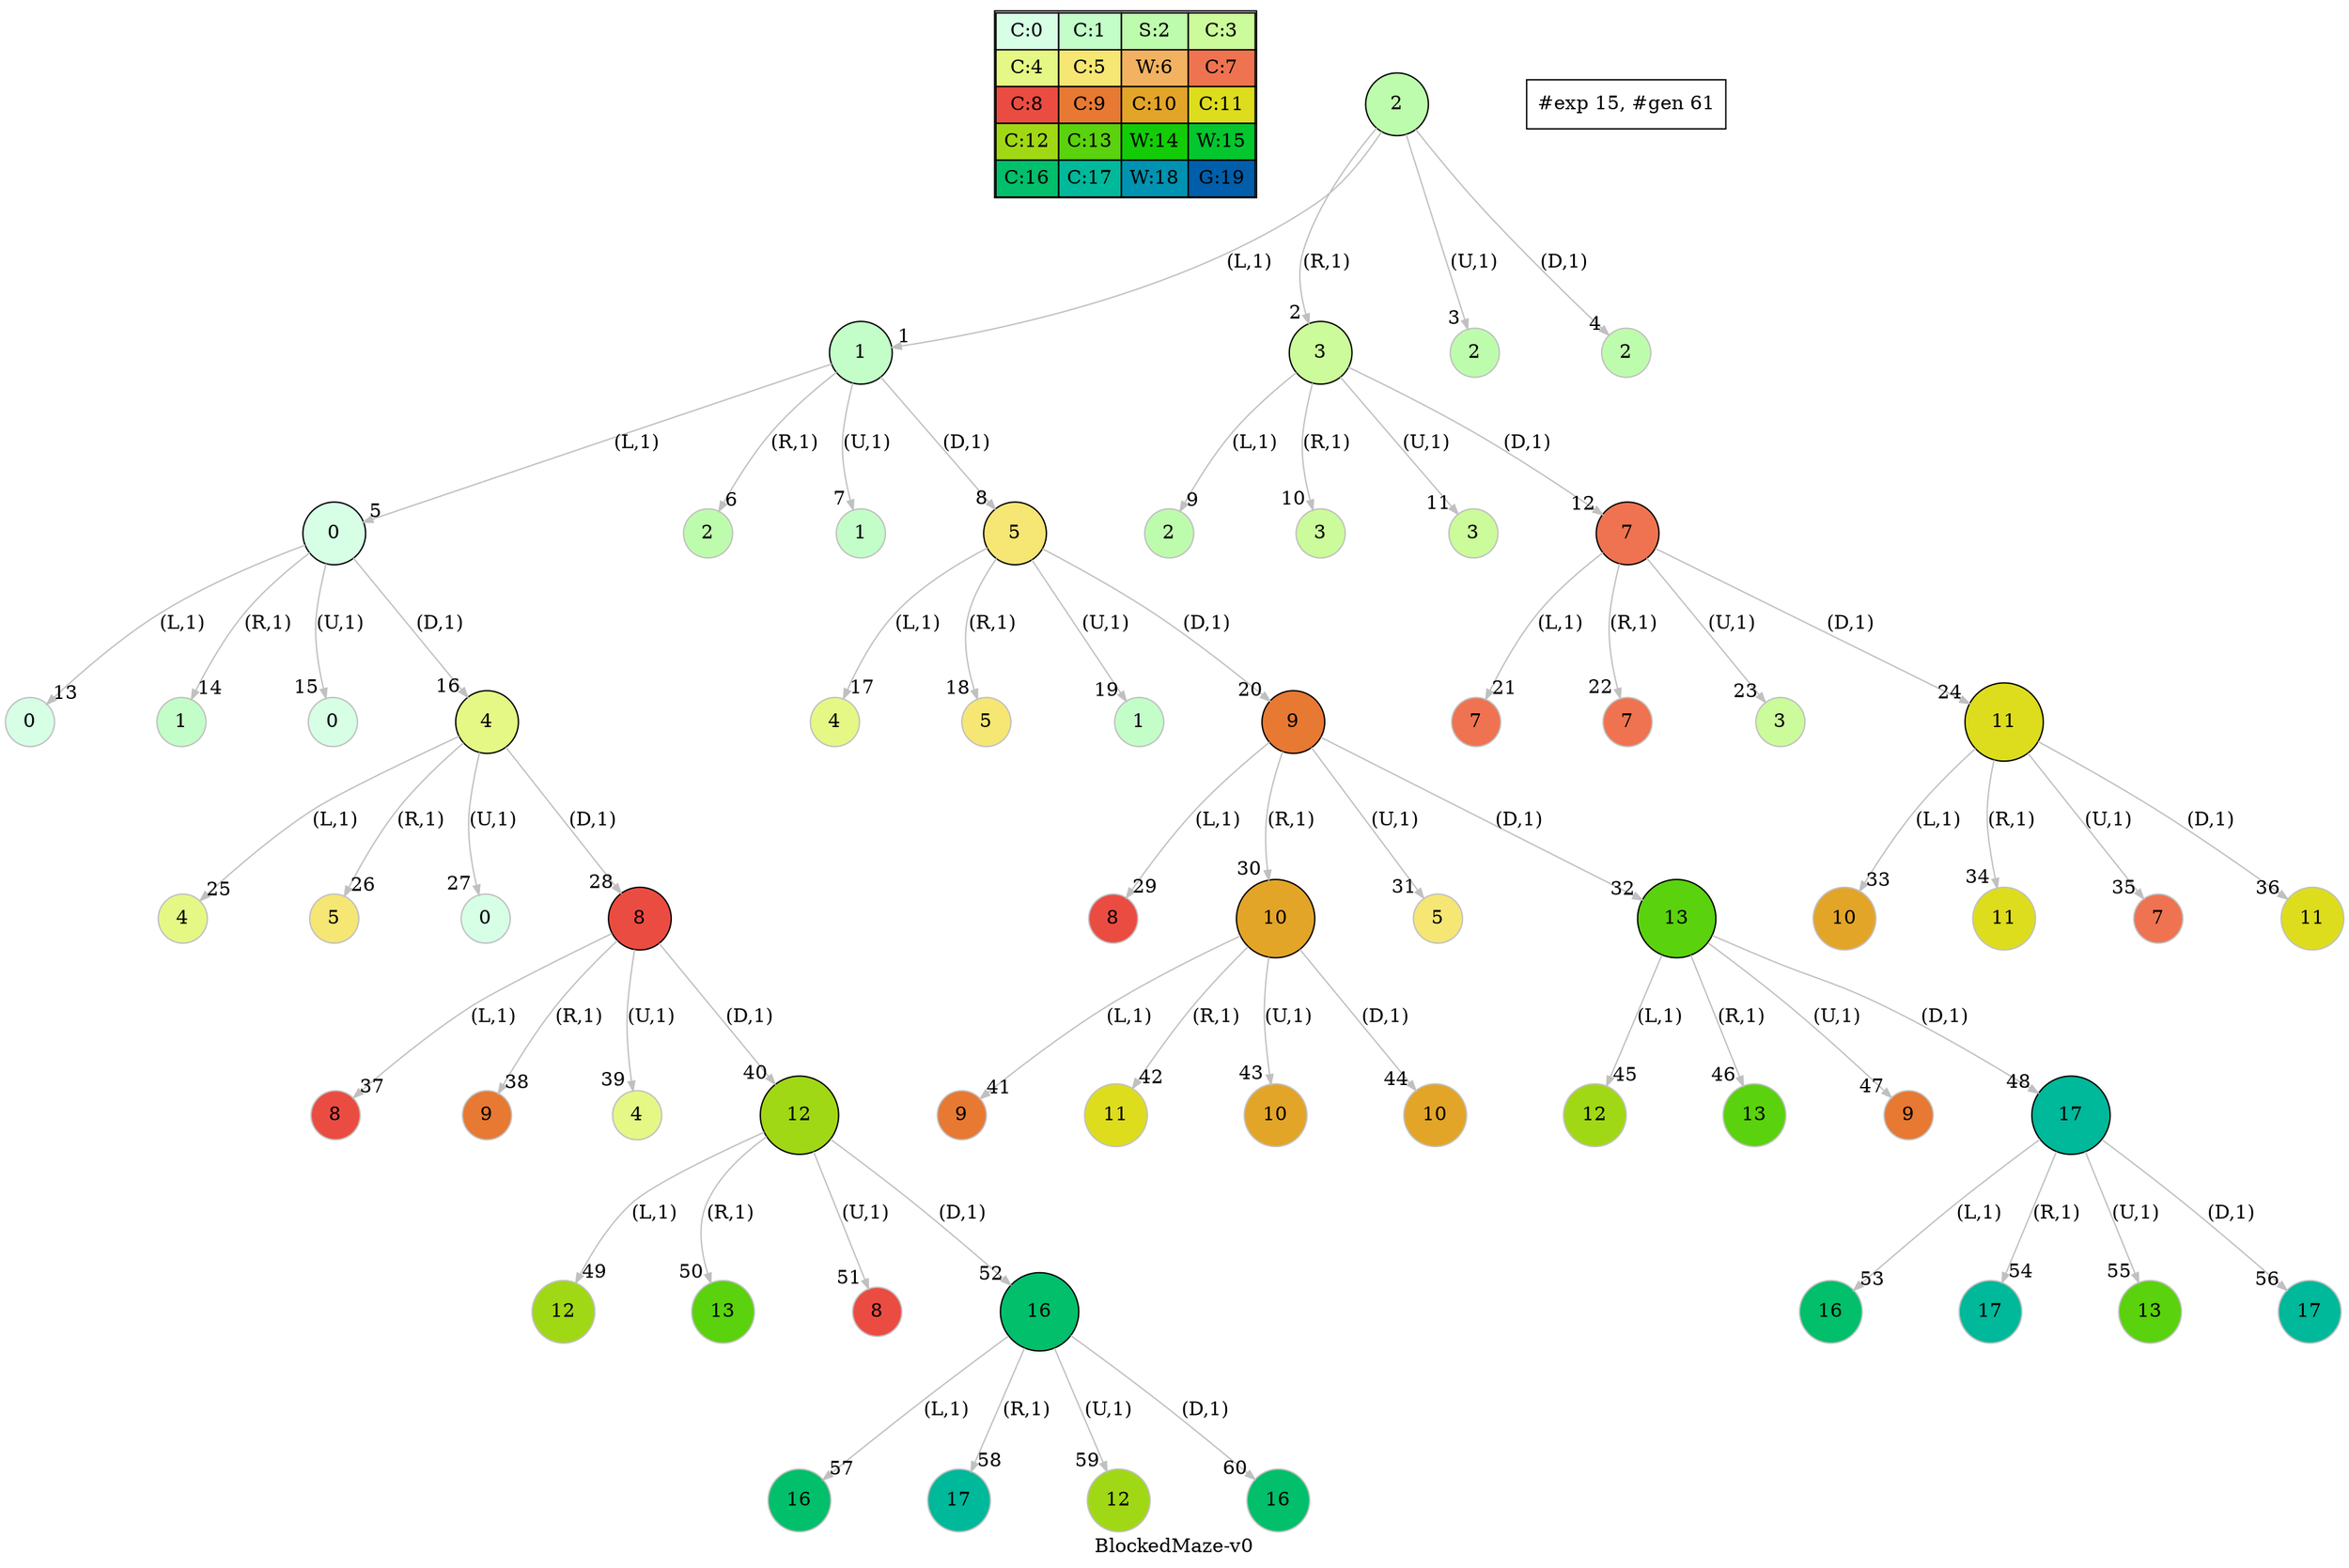 digraph BlockedMaze { label="BlockedMaze-v0" nodesep=1 ranksep=1 node [shape=circle] edge [arrowsize=0.7] 
subgraph MAP {label=Map;map [shape=plaintext label=<<table border="1" cellpadding="5" cellspacing="0" cellborder="1"><tr><td bgcolor="0.39803922 0.15947579 0.99679532 1.        ">C:0</td><td bgcolor="0.35098039 0.23194764 0.99315867 1.        ">C:1</td><td bgcolor="0.29607843 0.31486959 0.98720184 1.        ">S:2</td><td bgcolor="0.24901961 0.38410575 0.98063477 1.        ">C:3</td></tr><tr><td bgcolor="0.19411765 0.46220388 0.97128103 1.        ">C:4</td><td bgcolor="0.14705882 0.52643216 0.96182564 1.        ">C:5</td><td bgcolor="0.09215686 0.59770746 0.94913494 1.        ">W:6</td><td bgcolor="0.0372549  0.66454018 0.93467977 1.        ">C:7</td></tr><tr><td bgcolor="0.00980392 0.71791192 0.92090552 1.        ">C:8</td><td bgcolor="0.06470588 0.77520398 0.9032472  1.        ">C:9</td><td bgcolor="0.11176471 0.81974048 0.88677369 1.        ">C:10</td><td bgcolor="0.16666667 0.8660254  0.8660254  1.        ">C:11</td></tr><tr><td bgcolor="0.21372549 0.9005867  0.84695821 1.        ">C:12</td><td bgcolor="0.26862745 0.93467977 0.82325295 1.        ">C:13</td><td bgcolor="0.32352941 0.96182564 0.79801723 1.        ">W:14</td><td bgcolor="0.37058824 0.97940977 0.77520398 1.        ">W:15</td></tr><tr><td bgcolor="0.4254902  0.99315867 0.74725253 1.        ">C:16</td><td bgcolor="0.47254902 0.99907048 0.72218645 1.        ">C:17</td><td bgcolor="0.52745098 0.99907048 0.69169844 1.        ">W:18</td><td bgcolor="0.5745098  0.99315867 0.66454018 1.        ">G:19</td></tr></table>>]} 
"0_2" [label=2 style=filled color=grey fillcolor="0.29607843 0.31486959 0.98720184 1.        " ];  
"0_2" [label=" 2 " style=filled color=black fillcolor="0.29607843 0.31486959 0.98720184 1.        " ];  "0_2.1-0" [label=1 style=filled color=grey fillcolor="0.35098039 0.23194764 0.99315867 1.        " ];   "0_2" -> "0_2.1-0" [label="(L,1)" headlabel=" 1 " color=grey ]; 
"0_2.3-1" [label=3 style=filled color=grey fillcolor="0.24901961 0.38410575 0.98063477 1.        " ];   "0_2" -> "0_2.3-1" [label="(R,1)" headlabel=" 2 " color=grey ]; 
"0_2.2-2" [label=2 style=filled color=grey fillcolor="0.29607843 0.31486959 0.98720184 1.        " ];   "0_2" -> "0_2.2-2" [label="(U,1)" headlabel=" 3 " color=grey ]; 
"0_2.2-3" [label=2 style=filled color=grey fillcolor="0.29607843 0.31486959 0.98720184 1.        " ];   "0_2" -> "0_2.2-3" [label="(D,1)" headlabel=" 4 " color=grey ]; 
"0_2.1-0" [label=" 1 " style=filled color=black fillcolor="0.35098039 0.23194764 0.99315867 1.        " ];  "0_2.1.0-0" [label=0 style=filled color=grey fillcolor="0.39803922 0.15947579 0.99679532 1.        " ];   "0_2.1-0" -> "0_2.1.0-0" [label="(L,1)" headlabel=" 5 " color=grey ]; 
"0_2.1.2-1" [label=2 style=filled color=grey fillcolor="0.29607843 0.31486959 0.98720184 1.        " ];   "0_2.1-0" -> "0_2.1.2-1" [label="(R,1)" headlabel=" 6 " color=grey ]; 
"0_2.1.1-2" [label=1 style=filled color=grey fillcolor="0.35098039 0.23194764 0.99315867 1.        " ];   "0_2.1-0" -> "0_2.1.1-2" [label="(U,1)" headlabel=" 7 " color=grey ]; 
"0_2.1.5-3" [label=5 style=filled color=grey fillcolor="0.14705882 0.52643216 0.96182564 1.        " ];   "0_2.1-0" -> "0_2.1.5-3" [label="(D,1)" headlabel=" 8 " color=grey ]; 
"0_2.3-1" [label=" 3 " style=filled color=black fillcolor="0.24901961 0.38410575 0.98063477 1.        " ];  "0_2.3.2-0" [label=2 style=filled color=grey fillcolor="0.29607843 0.31486959 0.98720184 1.        " ];   "0_2.3-1" -> "0_2.3.2-0" [label="(L,1)" headlabel=" 9 " color=grey ]; 
"0_2.3.3-1" [label=3 style=filled color=grey fillcolor="0.24901961 0.38410575 0.98063477 1.        " ];   "0_2.3-1" -> "0_2.3.3-1" [label="(R,1)" headlabel=" 10 " color=grey ]; 
"0_2.3.3-2" [label=3 style=filled color=grey fillcolor="0.24901961 0.38410575 0.98063477 1.        " ];   "0_2.3-1" -> "0_2.3.3-2" [label="(U,1)" headlabel=" 11 " color=grey ]; 
"0_2.3.7-3" [label=7 style=filled color=grey fillcolor="0.0372549  0.66454018 0.93467977 1.        " ];   "0_2.3-1" -> "0_2.3.7-3" [label="(D,1)" headlabel=" 12 " color=grey ]; 
"0_2.1.0-0" [label=" 0 " style=filled color=black fillcolor="0.39803922 0.15947579 0.99679532 1.        " ];  "0_2.1.0.0-0" [label=0 style=filled color=grey fillcolor="0.39803922 0.15947579 0.99679532 1.        " ];   "0_2.1.0-0" -> "0_2.1.0.0-0" [label="(L,1)" headlabel=" 13 " color=grey ]; 
"0_2.1.0.1-1" [label=1 style=filled color=grey fillcolor="0.35098039 0.23194764 0.99315867 1.        " ];   "0_2.1.0-0" -> "0_2.1.0.1-1" [label="(R,1)" headlabel=" 14 " color=grey ]; 
"0_2.1.0.0-2" [label=0 style=filled color=grey fillcolor="0.39803922 0.15947579 0.99679532 1.        " ];   "0_2.1.0-0" -> "0_2.1.0.0-2" [label="(U,1)" headlabel=" 15 " color=grey ]; 
"0_2.1.0.4-3" [label=4 style=filled color=grey fillcolor="0.19411765 0.46220388 0.97128103 1.        " ];   "0_2.1.0-0" -> "0_2.1.0.4-3" [label="(D,1)" headlabel=" 16 " color=grey ]; 
"0_2.1.5-3" [label=" 5 " style=filled color=black fillcolor="0.14705882 0.52643216 0.96182564 1.        " ];  "0_2.1.5.4-0" [label=4 style=filled color=grey fillcolor="0.19411765 0.46220388 0.97128103 1.        " ];   "0_2.1.5-3" -> "0_2.1.5.4-0" [label="(L,1)" headlabel=" 17 " color=grey ]; 
"0_2.1.5.5-1" [label=5 style=filled color=grey fillcolor="0.14705882 0.52643216 0.96182564 1.        " ];   "0_2.1.5-3" -> "0_2.1.5.5-1" [label="(R,1)" headlabel=" 18 " color=grey ]; 
"0_2.1.5.1-2" [label=1 style=filled color=grey fillcolor="0.35098039 0.23194764 0.99315867 1.        " ];   "0_2.1.5-3" -> "0_2.1.5.1-2" [label="(U,1)" headlabel=" 19 " color=grey ]; 
"0_2.1.5.9-3" [label=9 style=filled color=grey fillcolor="0.06470588 0.77520398 0.9032472  1.        " ];   "0_2.1.5-3" -> "0_2.1.5.9-3" [label="(D,1)" headlabel=" 20 " color=grey ]; 
"0_2.3.7-3" [label=" 7 " style=filled color=black fillcolor="0.0372549  0.66454018 0.93467977 1.        " ];  "0_2.3.7.7-0" [label=7 style=filled color=grey fillcolor="0.0372549  0.66454018 0.93467977 1.        " ];   "0_2.3.7-3" -> "0_2.3.7.7-0" [label="(L,1)" headlabel=" 21 " color=grey ]; 
"0_2.3.7.7-1" [label=7 style=filled color=grey fillcolor="0.0372549  0.66454018 0.93467977 1.        " ];   "0_2.3.7-3" -> "0_2.3.7.7-1" [label="(R,1)" headlabel=" 22 " color=grey ]; 
"0_2.3.7.3-2" [label=3 style=filled color=grey fillcolor="0.24901961 0.38410575 0.98063477 1.        " ];   "0_2.3.7-3" -> "0_2.3.7.3-2" [label="(U,1)" headlabel=" 23 " color=grey ]; 
"0_2.3.7.11-3" [label=11 style=filled color=grey fillcolor="0.16666667 0.8660254  0.8660254  1.        " ];   "0_2.3.7-3" -> "0_2.3.7.11-3" [label="(D,1)" headlabel=" 24 " color=grey ]; 
"0_2.1.0.4-3" [label=" 4 " style=filled color=black fillcolor="0.19411765 0.46220388 0.97128103 1.        " ];  "0_2.1.0.4.4-0" [label=4 style=filled color=grey fillcolor="0.19411765 0.46220388 0.97128103 1.        " ];   "0_2.1.0.4-3" -> "0_2.1.0.4.4-0" [label="(L,1)" headlabel=" 25 " color=grey ]; 
"0_2.1.0.4.5-1" [label=5 style=filled color=grey fillcolor="0.14705882 0.52643216 0.96182564 1.        " ];   "0_2.1.0.4-3" -> "0_2.1.0.4.5-1" [label="(R,1)" headlabel=" 26 " color=grey ]; 
"0_2.1.0.4.0-2" [label=0 style=filled color=grey fillcolor="0.39803922 0.15947579 0.99679532 1.        " ];   "0_2.1.0.4-3" -> "0_2.1.0.4.0-2" [label="(U,1)" headlabel=" 27 " color=grey ]; 
"0_2.1.0.4.8-3" [label=8 style=filled color=grey fillcolor="0.00980392 0.71791192 0.92090552 1.        " ];   "0_2.1.0.4-3" -> "0_2.1.0.4.8-3" [label="(D,1)" headlabel=" 28 " color=grey ]; 
"0_2.1.5.9-3" [label=" 9 " style=filled color=black fillcolor="0.06470588 0.77520398 0.9032472  1.        " ];  "0_2.1.5.9.8-0" [label=8 style=filled color=grey fillcolor="0.00980392 0.71791192 0.92090552 1.        " ];   "0_2.1.5.9-3" -> "0_2.1.5.9.8-0" [label="(L,1)" headlabel=" 29 " color=grey ]; 
"0_2.1.5.9.10-1" [label=10 style=filled color=grey fillcolor="0.11176471 0.81974048 0.88677369 1.        " ];   "0_2.1.5.9-3" -> "0_2.1.5.9.10-1" [label="(R,1)" headlabel=" 30 " color=grey ]; 
"0_2.1.5.9.5-2" [label=5 style=filled color=grey fillcolor="0.14705882 0.52643216 0.96182564 1.        " ];   "0_2.1.5.9-3" -> "0_2.1.5.9.5-2" [label="(U,1)" headlabel=" 31 " color=grey ]; 
"0_2.1.5.9.13-3" [label=13 style=filled color=grey fillcolor="0.26862745 0.93467977 0.82325295 1.        " ];   "0_2.1.5.9-3" -> "0_2.1.5.9.13-3" [label="(D,1)" headlabel=" 32 " color=grey ]; 
"0_2.3.7.11-3" [label=" 11 " style=filled color=black fillcolor="0.16666667 0.8660254  0.8660254  1.        " ];  "0_2.3.7.11.10-0" [label=10 style=filled color=grey fillcolor="0.11176471 0.81974048 0.88677369 1.        " ];   "0_2.3.7.11-3" -> "0_2.3.7.11.10-0" [label="(L,1)" headlabel=" 33 " color=grey ]; 
"0_2.3.7.11.11-1" [label=11 style=filled color=grey fillcolor="0.16666667 0.8660254  0.8660254  1.        " ];   "0_2.3.7.11-3" -> "0_2.3.7.11.11-1" [label="(R,1)" headlabel=" 34 " color=grey ]; 
"0_2.3.7.11.7-2" [label=7 style=filled color=grey fillcolor="0.0372549  0.66454018 0.93467977 1.        " ];   "0_2.3.7.11-3" -> "0_2.3.7.11.7-2" [label="(U,1)" headlabel=" 35 " color=grey ]; 
"0_2.3.7.11.11-3" [label=11 style=filled color=grey fillcolor="0.16666667 0.8660254  0.8660254  1.        " ];   "0_2.3.7.11-3" -> "0_2.3.7.11.11-3" [label="(D,1)" headlabel=" 36 " color=grey ]; 
"0_2.1.0.4.8-3" [label=" 8 " style=filled color=black fillcolor="0.00980392 0.71791192 0.92090552 1.        " ];  "0_2.1.0.4.8.8-0" [label=8 style=filled color=grey fillcolor="0.00980392 0.71791192 0.92090552 1.        " ];   "0_2.1.0.4.8-3" -> "0_2.1.0.4.8.8-0" [label="(L,1)" headlabel=" 37 " color=grey ]; 
"0_2.1.0.4.8.9-1" [label=9 style=filled color=grey fillcolor="0.06470588 0.77520398 0.9032472  1.        " ];   "0_2.1.0.4.8-3" -> "0_2.1.0.4.8.9-1" [label="(R,1)" headlabel=" 38 " color=grey ]; 
"0_2.1.0.4.8.4-2" [label=4 style=filled color=grey fillcolor="0.19411765 0.46220388 0.97128103 1.        " ];   "0_2.1.0.4.8-3" -> "0_2.1.0.4.8.4-2" [label="(U,1)" headlabel=" 39 " color=grey ]; 
"0_2.1.0.4.8.12-3" [label=12 style=filled color=grey fillcolor="0.21372549 0.9005867  0.84695821 1.        " ];   "0_2.1.0.4.8-3" -> "0_2.1.0.4.8.12-3" [label="(D,1)" headlabel=" 40 " color=grey ]; 
"0_2.1.5.9.10-1" [label=" 10 " style=filled color=black fillcolor="0.11176471 0.81974048 0.88677369 1.        " ];  "0_2.1.5.9.10.9-0" [label=9 style=filled color=grey fillcolor="0.06470588 0.77520398 0.9032472  1.        " ];   "0_2.1.5.9.10-1" -> "0_2.1.5.9.10.9-0" [label="(L,1)" headlabel=" 41 " color=grey ]; 
"0_2.1.5.9.10.11-1" [label=11 style=filled color=grey fillcolor="0.16666667 0.8660254  0.8660254  1.        " ];   "0_2.1.5.9.10-1" -> "0_2.1.5.9.10.11-1" [label="(R,1)" headlabel=" 42 " color=grey ]; 
"0_2.1.5.9.10.10-2" [label=10 style=filled color=grey fillcolor="0.11176471 0.81974048 0.88677369 1.        " ];   "0_2.1.5.9.10-1" -> "0_2.1.5.9.10.10-2" [label="(U,1)" headlabel=" 43 " color=grey ]; 
"0_2.1.5.9.10.10-3" [label=10 style=filled color=grey fillcolor="0.11176471 0.81974048 0.88677369 1.        " ];   "0_2.1.5.9.10-1" -> "0_2.1.5.9.10.10-3" [label="(D,1)" headlabel=" 44 " color=grey ]; 
"0_2.1.5.9.13-3" [label=" 13 " style=filled color=black fillcolor="0.26862745 0.93467977 0.82325295 1.        " ];  "0_2.1.5.9.13.12-0" [label=12 style=filled color=grey fillcolor="0.21372549 0.9005867  0.84695821 1.        " ];   "0_2.1.5.9.13-3" -> "0_2.1.5.9.13.12-0" [label="(L,1)" headlabel=" 45 " color=grey ]; 
"0_2.1.5.9.13.13-1" [label=13 style=filled color=grey fillcolor="0.26862745 0.93467977 0.82325295 1.        " ];   "0_2.1.5.9.13-3" -> "0_2.1.5.9.13.13-1" [label="(R,1)" headlabel=" 46 " color=grey ]; 
"0_2.1.5.9.13.9-2" [label=9 style=filled color=grey fillcolor="0.06470588 0.77520398 0.9032472  1.        " ];   "0_2.1.5.9.13-3" -> "0_2.1.5.9.13.9-2" [label="(U,1)" headlabel=" 47 " color=grey ]; 
"0_2.1.5.9.13.17-3" [label=17 style=filled color=grey fillcolor="0.47254902 0.99907048 0.72218645 1.        " ];   "0_2.1.5.9.13-3" -> "0_2.1.5.9.13.17-3" [label="(D,1)" headlabel=" 48 " color=grey ]; 
"0_2.1.0.4.8.12-3" [label=" 12 " style=filled color=black fillcolor="0.21372549 0.9005867  0.84695821 1.        " ];  "0_2.1.0.4.8.12.12-0" [label=12 style=filled color=grey fillcolor="0.21372549 0.9005867  0.84695821 1.        " ];   "0_2.1.0.4.8.12-3" -> "0_2.1.0.4.8.12.12-0" [label="(L,1)" headlabel=" 49 " color=grey ]; 
"0_2.1.0.4.8.12.13-1" [label=13 style=filled color=grey fillcolor="0.26862745 0.93467977 0.82325295 1.        " ];   "0_2.1.0.4.8.12-3" -> "0_2.1.0.4.8.12.13-1" [label="(R,1)" headlabel=" 50 " color=grey ]; 
"0_2.1.0.4.8.12.8-2" [label=8 style=filled color=grey fillcolor="0.00980392 0.71791192 0.92090552 1.        " ];   "0_2.1.0.4.8.12-3" -> "0_2.1.0.4.8.12.8-2" [label="(U,1)" headlabel=" 51 " color=grey ]; 
"0_2.1.0.4.8.12.16-3" [label=16 style=filled color=grey fillcolor="0.4254902  0.99315867 0.74725253 1.        " ];   "0_2.1.0.4.8.12-3" -> "0_2.1.0.4.8.12.16-3" [label="(D,1)" headlabel=" 52 " color=grey ]; 
"0_2.1.5.9.13.17-3" [label=" 17 " style=filled color=black fillcolor="0.47254902 0.99907048 0.72218645 1.        " ];  "0_2.1.5.9.13.17.16-0" [label=16 style=filled color=grey fillcolor="0.4254902  0.99315867 0.74725253 1.        " ];   "0_2.1.5.9.13.17-3" -> "0_2.1.5.9.13.17.16-0" [label="(L,1)" headlabel=" 53 " color=grey ]; 
"0_2.1.5.9.13.17.17-1" [label=17 style=filled color=grey fillcolor="0.47254902 0.99907048 0.72218645 1.        " ];   "0_2.1.5.9.13.17-3" -> "0_2.1.5.9.13.17.17-1" [label="(R,1)" headlabel=" 54 " color=grey ]; 
"0_2.1.5.9.13.17.13-2" [label=13 style=filled color=grey fillcolor="0.26862745 0.93467977 0.82325295 1.        " ];   "0_2.1.5.9.13.17-3" -> "0_2.1.5.9.13.17.13-2" [label="(U,1)" headlabel=" 55 " color=grey ]; 
"0_2.1.5.9.13.17.17-3" [label=17 style=filled color=grey fillcolor="0.47254902 0.99907048 0.72218645 1.        " ];   "0_2.1.5.9.13.17-3" -> "0_2.1.5.9.13.17.17-3" [label="(D,1)" headlabel=" 56 " color=grey ]; 
"0_2.1.0.4.8.12.16-3" [label=" 16 " style=filled color=black fillcolor="0.4254902  0.99315867 0.74725253 1.        " ];  "0_2.1.0.4.8.12.16.16-0" [label=16 style=filled color=grey fillcolor="0.4254902  0.99315867 0.74725253 1.        " ];   "0_2.1.0.4.8.12.16-3" -> "0_2.1.0.4.8.12.16.16-0" [label="(L,1)" headlabel=" 57 " color=grey ]; 
"0_2.1.0.4.8.12.16.17-1" [label=17 style=filled color=grey fillcolor="0.47254902 0.99907048 0.72218645 1.        " ];   "0_2.1.0.4.8.12.16-3" -> "0_2.1.0.4.8.12.16.17-1" [label="(R,1)" headlabel=" 58 " color=grey ]; 
"0_2.1.0.4.8.12.16.12-2" [label=12 style=filled color=grey fillcolor="0.21372549 0.9005867  0.84695821 1.        " ];   "0_2.1.0.4.8.12.16-3" -> "0_2.1.0.4.8.12.16.12-2" [label="(U,1)" headlabel=" 59 " color=grey ]; 
"0_2.1.0.4.8.12.16.16-3" [label=16 style=filled color=grey fillcolor="0.4254902  0.99315867 0.74725253 1.        " ];   "0_2.1.0.4.8.12.16-3" -> "0_2.1.0.4.8.12.16.16-3" [label="(D,1)" headlabel=" 60 " color=grey ]; 
"#exp 15, #gen 61" [ shape=box ]; }
